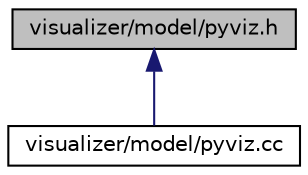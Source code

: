 digraph "visualizer/model/pyviz.h"
{
  edge [fontname="Helvetica",fontsize="10",labelfontname="Helvetica",labelfontsize="10"];
  node [fontname="Helvetica",fontsize="10",shape=record];
  Node1 [label="visualizer/model/pyviz.h",height=0.2,width=0.4,color="black", fillcolor="grey75", style="filled", fontcolor="black"];
  Node1 -> Node2 [dir="back",color="midnightblue",fontsize="10",style="solid"];
  Node2 [label="visualizer/model/pyviz.cc",height=0.2,width=0.4,color="black", fillcolor="white", style="filled",URL="$df/dab/pyviz_8cc.html"];
}
